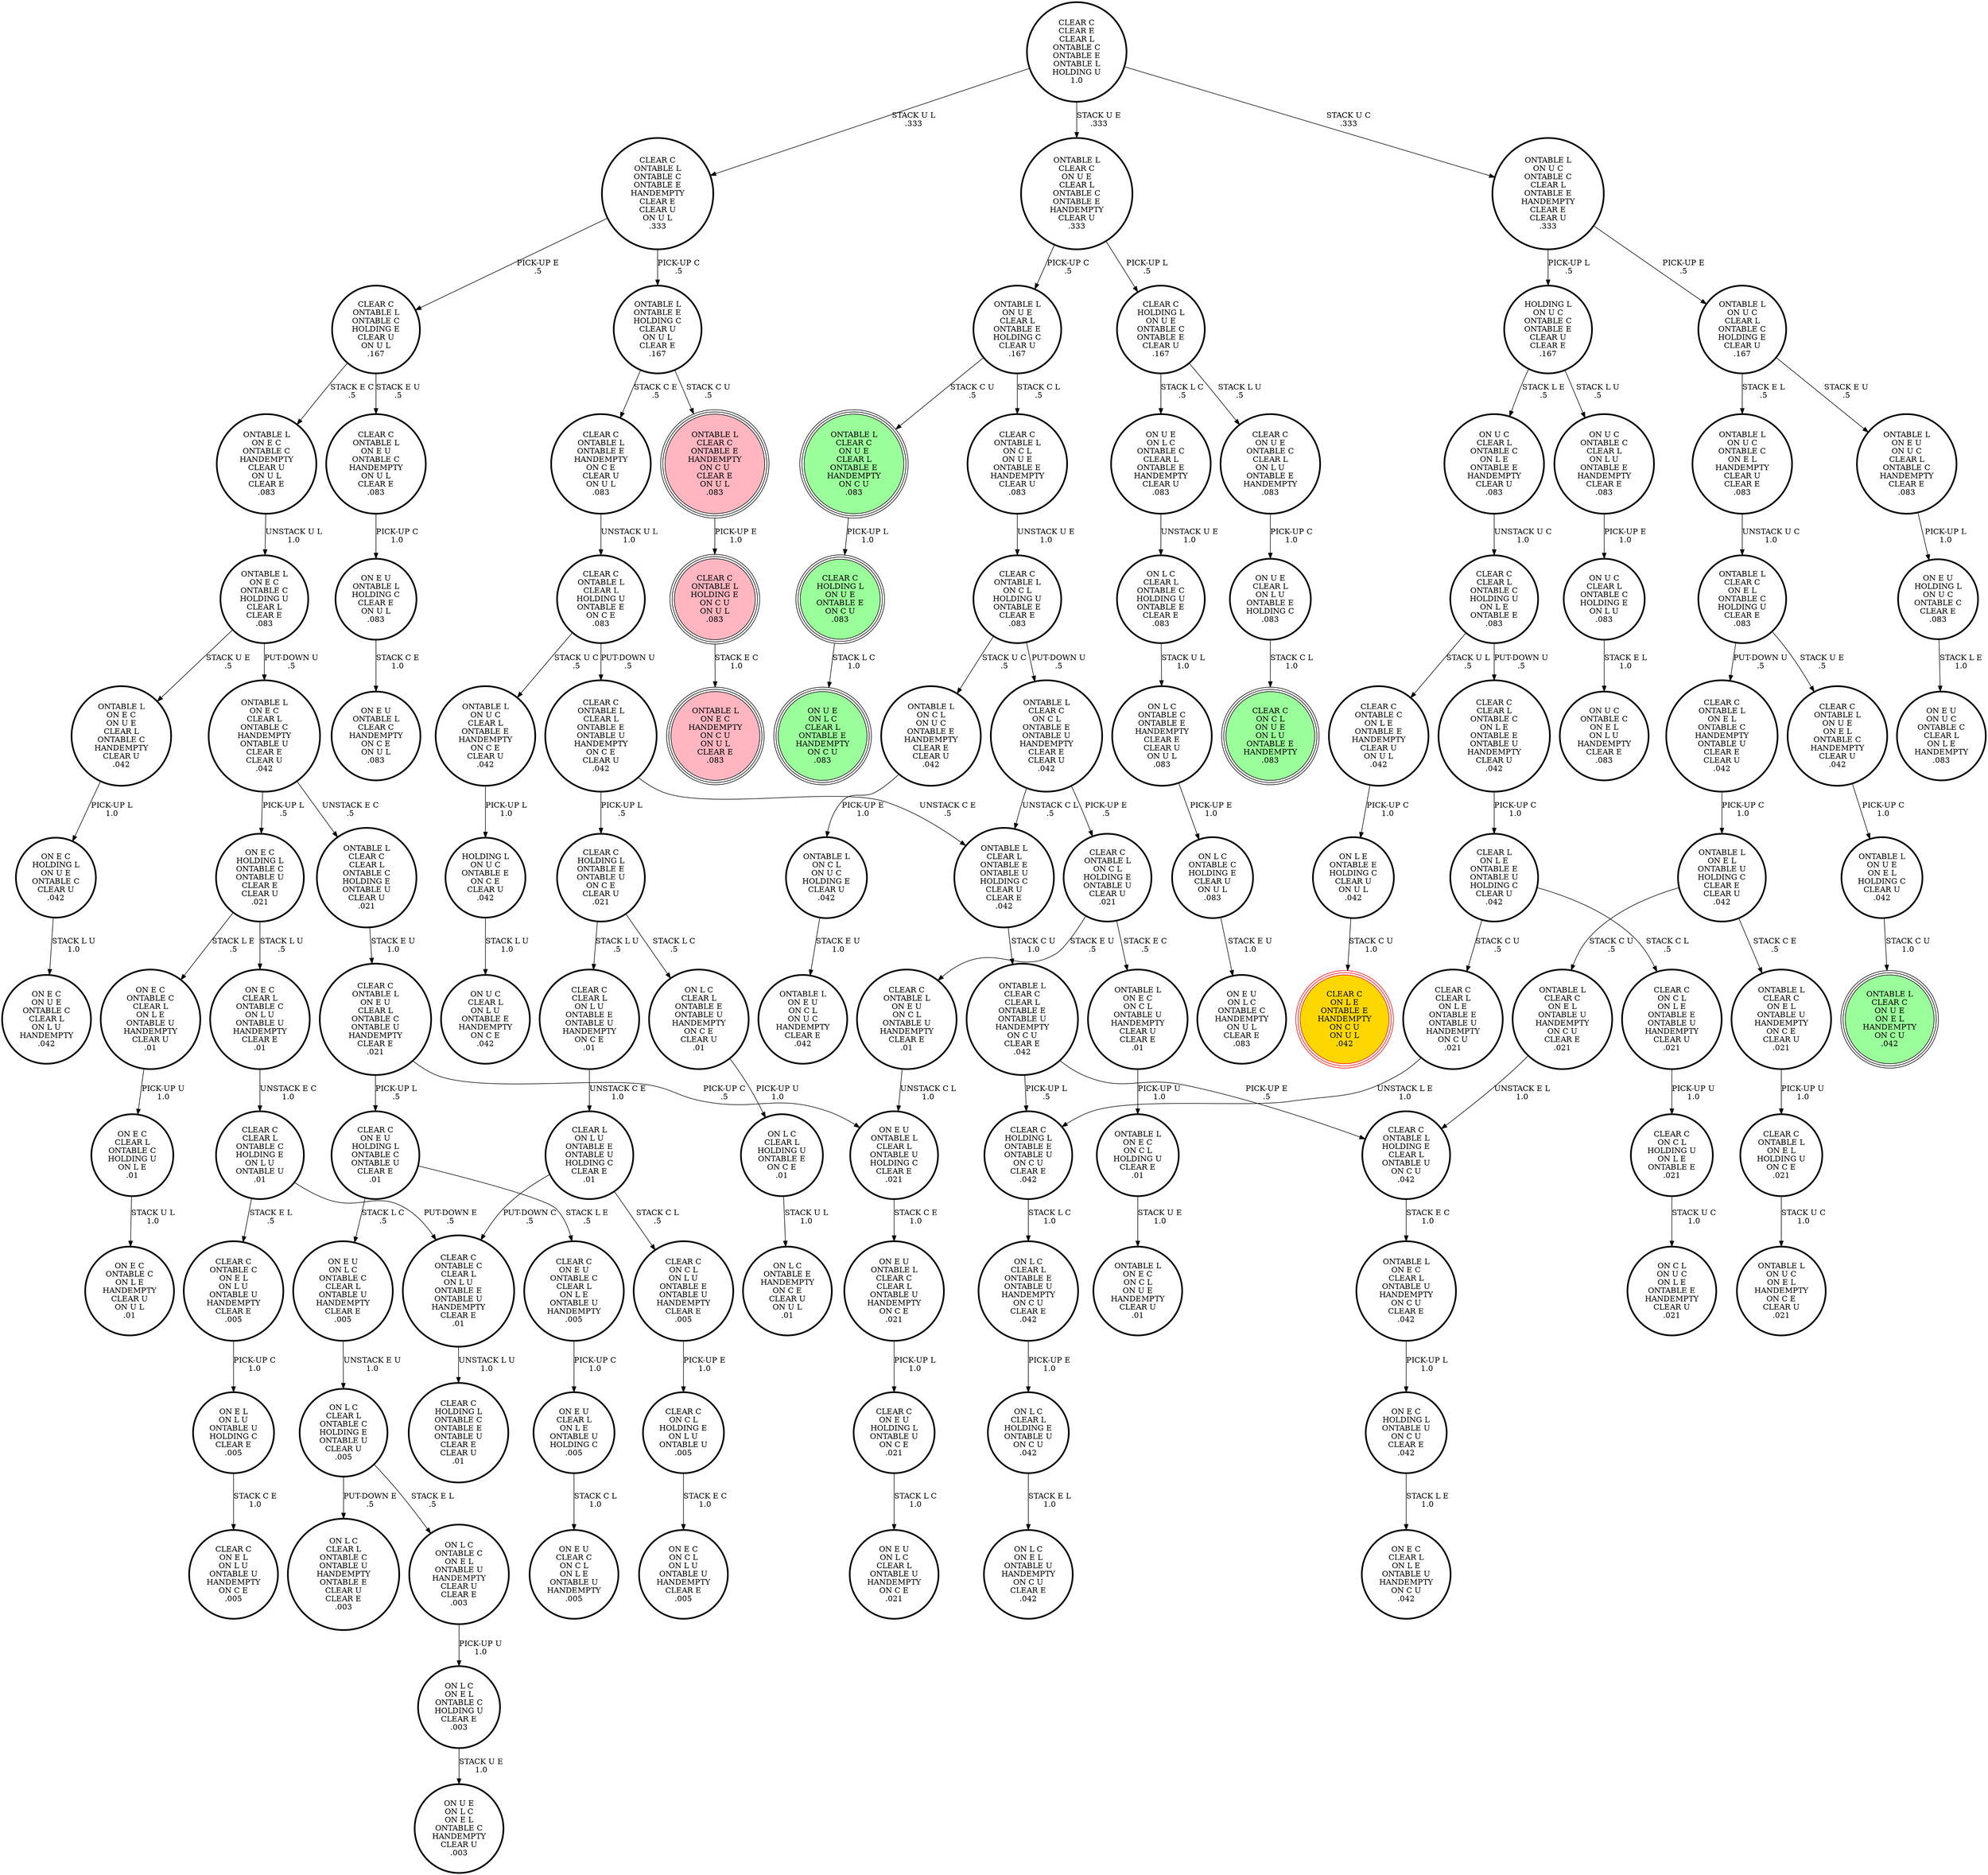 digraph {
"CLEAR C\nHOLDING L\nONTABLE E\nONTABLE U\nON C U\nCLEAR E\n.042\n" -> "ON L C\nCLEAR L\nONTABLE E\nONTABLE U\nHANDEMPTY\nON C U\nCLEAR E\n.042\n"[label="STACK L C\n1.0\n"];
"CLEAR C\nON E U\nHOLDING L\nONTABLE U\nON C E\n.021\n" -> "ON E U\nON L C\nCLEAR L\nONTABLE U\nHANDEMPTY\nON C E\n.021\n"[label="STACK L C\n1.0\n"];
"ONTABLE L\nON U C\nONTABLE C\nCLEAR L\nONTABLE E\nHANDEMPTY\nCLEAR E\nCLEAR U\n.333\n" -> "ONTABLE L\nON U C\nCLEAR L\nONTABLE C\nHOLDING E\nCLEAR U\n.167\n"[label="PICK-UP E\n.5\n"];
"ONTABLE L\nON U C\nONTABLE C\nCLEAR L\nONTABLE E\nHANDEMPTY\nCLEAR E\nCLEAR U\n.333\n" -> "HOLDING L\nON U C\nONTABLE C\nONTABLE E\nCLEAR U\nCLEAR E\n.167\n"[label="PICK-UP L\n.5\n"];
"ON U E\nCLEAR L\nON L U\nONTABLE E\nHOLDING C\n.083\n" -> "CLEAR C\nON C L\nON U E\nON L U\nONTABLE E\nHANDEMPTY\n.083\n"[label="STACK C L\n1.0\n"];
"CLEAR C\nONTABLE L\nONTABLE C\nONTABLE E\nHANDEMPTY\nCLEAR E\nCLEAR U\nON U L\n.333\n" -> "CLEAR C\nONTABLE L\nONTABLE C\nHOLDING E\nCLEAR U\nON U L\n.167\n"[label="PICK-UP E\n.5\n"];
"CLEAR C\nONTABLE L\nONTABLE C\nONTABLE E\nHANDEMPTY\nCLEAR E\nCLEAR U\nON U L\n.333\n" -> "ONTABLE L\nONTABLE E\nHOLDING C\nCLEAR U\nON U L\nCLEAR E\n.167\n"[label="PICK-UP C\n.5\n"];
"CLEAR C\nON C L\nHOLDING U\nON L E\nONTABLE E\n.021\n" -> "ON C L\nON U C\nON L E\nONTABLE E\nHANDEMPTY\nCLEAR U\n.021\n"[label="STACK U C\n1.0\n"];
"ONTABLE L\nON E C\nON U E\nCLEAR L\nONTABLE C\nHANDEMPTY\nCLEAR U\n.042\n" -> "ON E C\nHOLDING L\nON U E\nONTABLE C\nCLEAR U\n.042\n"[label="PICK-UP L\n1.0\n"];
"CLEAR C\nONTABLE L\nHOLDING E\nCLEAR L\nONTABLE U\nON C U\n.042\n" -> "ONTABLE L\nON E C\nCLEAR L\nONTABLE U\nHANDEMPTY\nON C U\nCLEAR E\n.042\n"[label="STACK E C\n1.0\n"];
"ONTABLE L\nON U E\nON E L\nHOLDING C\nCLEAR U\n.042\n" -> "ONTABLE L\nCLEAR C\nON U E\nON E L\nHANDEMPTY\nON C U\n.042\n"[label="STACK C U\n1.0\n"];
"ON L C\nONTABLE C\nONTABLE E\nHANDEMPTY\nCLEAR E\nCLEAR U\nON U L\n.083\n" -> "ON L C\nONTABLE C\nHOLDING E\nCLEAR U\nON U L\n.083\n"[label="PICK-UP E\n1.0\n"];
"CLEAR C\nONTABLE L\nON E L\nHOLDING U\nON C E\n.021\n" -> "ONTABLE L\nON U C\nON E L\nHANDEMPTY\nON C E\nCLEAR U\n.021\n"[label="STACK U C\n1.0\n"];
"ONTABLE L\nCLEAR C\nON E L\nONTABLE C\nHOLDING U\nCLEAR E\n.083\n" -> "CLEAR C\nONTABLE L\nON E L\nONTABLE C\nHANDEMPTY\nONTABLE U\nCLEAR E\nCLEAR U\n.042\n"[label="PUT-DOWN U\n.5\n"];
"ONTABLE L\nCLEAR C\nON E L\nONTABLE C\nHOLDING U\nCLEAR E\n.083\n" -> "CLEAR C\nONTABLE L\nON U E\nON E L\nONTABLE C\nHANDEMPTY\nCLEAR U\n.042\n"[label="STACK U E\n.5\n"];
"CLEAR C\nONTABLE C\nCLEAR L\nON L U\nONTABLE E\nONTABLE U\nHANDEMPTY\nCLEAR E\n.01\n" -> "CLEAR C\nHOLDING L\nONTABLE C\nONTABLE E\nONTABLE U\nCLEAR E\nCLEAR U\n.01\n"[label="UNSTACK L U\n1.0\n"];
"ON U C\nCLEAR L\nONTABLE C\nHOLDING E\nON L U\n.083\n" -> "ON U C\nONTABLE C\nON E L\nON L U\nHANDEMPTY\nCLEAR E\n.083\n"[label="STACK E L\n1.0\n"];
"ONTABLE L\nON E C\nONTABLE C\nHANDEMPTY\nCLEAR U\nON U L\nCLEAR E\n.083\n" -> "ONTABLE L\nON E C\nONTABLE C\nHOLDING U\nCLEAR L\nCLEAR E\n.083\n"[label="UNSTACK U L\n1.0\n"];
"ONTABLE L\nON E L\nONTABLE U\nHOLDING C\nCLEAR E\nCLEAR U\n.042\n" -> "ONTABLE L\nCLEAR C\nON E L\nONTABLE U\nHANDEMPTY\nON C E\nCLEAR U\n.021\n"[label="STACK C E\n.5\n"];
"ONTABLE L\nON E L\nONTABLE U\nHOLDING C\nCLEAR E\nCLEAR U\n.042\n" -> "ONTABLE L\nCLEAR C\nON E L\nONTABLE U\nHANDEMPTY\nON C U\nCLEAR E\n.021\n"[label="STACK C U\n.5\n"];
"ON E U\nCLEAR L\nON L E\nONTABLE U\nHOLDING C\n.005\n" -> "ON E U\nCLEAR C\nON C L\nON L E\nONTABLE U\nHANDEMPTY\n.005\n"[label="STACK C L\n1.0\n"];
"CLEAR C\nON C L\nHOLDING E\nON L U\nONTABLE U\n.005\n" -> "ON E C\nON C L\nON L U\nONTABLE U\nHANDEMPTY\nCLEAR E\n.005\n"[label="STACK E C\n1.0\n"];
"CLEAR C\nHOLDING L\nON U E\nONTABLE E\nON C U\n.083\n" -> "ON U E\nON L C\nCLEAR L\nONTABLE E\nHANDEMPTY\nON C U\n.083\n"[label="STACK L C\n1.0\n"];
"CLEAR C\nCLEAR L\nONTABLE C\nHOLDING E\nON L U\nONTABLE U\n.01\n" -> "CLEAR C\nONTABLE C\nCLEAR L\nON L U\nONTABLE E\nONTABLE U\nHANDEMPTY\nCLEAR E\n.01\n"[label="PUT-DOWN E\n.5\n"];
"CLEAR C\nCLEAR L\nONTABLE C\nHOLDING E\nON L U\nONTABLE U\n.01\n" -> "CLEAR C\nONTABLE C\nON E L\nON L U\nONTABLE U\nHANDEMPTY\nCLEAR E\n.005\n"[label="STACK E L\n.5\n"];
"CLEAR C\nON C L\nON L U\nONTABLE E\nONTABLE U\nHANDEMPTY\nCLEAR E\n.005\n" -> "CLEAR C\nON C L\nHOLDING E\nON L U\nONTABLE U\n.005\n"[label="PICK-UP E\n1.0\n"];
"CLEAR C\nONTABLE C\nON E L\nON L U\nONTABLE U\nHANDEMPTY\nCLEAR E\n.005\n" -> "ON E L\nON L U\nONTABLE U\nHOLDING C\nCLEAR E\n.005\n"[label="PICK-UP C\n1.0\n"];
"ON U E\nON L C\nONTABLE C\nCLEAR L\nONTABLE E\nHANDEMPTY\nCLEAR U\n.083\n" -> "ON L C\nCLEAR L\nONTABLE C\nHOLDING U\nONTABLE E\nCLEAR E\n.083\n"[label="UNSTACK U E\n1.0\n"];
"CLEAR C\nON U E\nONTABLE C\nCLEAR L\nON L U\nONTABLE E\nHANDEMPTY\n.083\n" -> "ON U E\nCLEAR L\nON L U\nONTABLE E\nHOLDING C\n.083\n"[label="PICK-UP C\n1.0\n"];
"ONTABLE L\nON E C\nCLEAR L\nONTABLE U\nHANDEMPTY\nON C U\nCLEAR E\n.042\n" -> "ON E C\nHOLDING L\nONTABLE U\nON C U\nCLEAR E\n.042\n"[label="PICK-UP L\n1.0\n"];
"ONTABLE L\nONTABLE E\nHOLDING C\nCLEAR U\nON U L\nCLEAR E\n.167\n" -> "ONTABLE L\nCLEAR C\nONTABLE E\nHANDEMPTY\nON C U\nCLEAR E\nON U L\n.083\n"[label="STACK C U\n.5\n"];
"ONTABLE L\nONTABLE E\nHOLDING C\nCLEAR U\nON U L\nCLEAR E\n.167\n" -> "CLEAR C\nONTABLE L\nONTABLE E\nHANDEMPTY\nON C E\nCLEAR U\nON U L\n.083\n"[label="STACK C E\n.5\n"];
"CLEAR C\nCLEAR L\nONTABLE C\nHOLDING U\nON L E\nONTABLE E\n.083\n" -> "CLEAR C\nONTABLE C\nON L E\nONTABLE E\nHANDEMPTY\nCLEAR U\nON U L\n.042\n"[label="STACK U L\n.5\n"];
"CLEAR C\nCLEAR L\nONTABLE C\nHOLDING U\nON L E\nONTABLE E\n.083\n" -> "CLEAR C\nCLEAR L\nONTABLE C\nON L E\nONTABLE E\nONTABLE U\nHANDEMPTY\nCLEAR U\n.042\n"[label="PUT-DOWN U\n.5\n"];
"CLEAR C\nONTABLE L\nON E U\nON C L\nONTABLE U\nHANDEMPTY\nCLEAR E\n.01\n" -> "ON E U\nONTABLE L\nCLEAR L\nONTABLE U\nHOLDING C\nCLEAR E\n.021\n"[label="UNSTACK C L\n1.0\n"];
"ON U C\nCLEAR L\nONTABLE C\nON L E\nONTABLE E\nHANDEMPTY\nCLEAR U\n.083\n" -> "CLEAR C\nCLEAR L\nONTABLE C\nHOLDING U\nON L E\nONTABLE E\n.083\n"[label="UNSTACK U C\n1.0\n"];
"CLEAR C\nCLEAR L\nON L U\nONTABLE E\nONTABLE U\nHANDEMPTY\nON C E\n.01\n" -> "CLEAR L\nON L U\nONTABLE E\nONTABLE U\nHOLDING C\nCLEAR E\n.01\n"[label="UNSTACK C E\n1.0\n"];
"CLEAR C\nONTABLE L\nHOLDING E\nON C U\nON U L\n.083\n" -> "ONTABLE L\nON E C\nHANDEMPTY\nON C U\nON U L\nCLEAR E\n.083\n"[label="STACK E C\n1.0\n"];
"ON E C\nHOLDING L\nONTABLE C\nONTABLE U\nCLEAR E\nCLEAR U\n.021\n" -> "ON E C\nONTABLE C\nCLEAR L\nON L E\nONTABLE U\nHANDEMPTY\nCLEAR U\n.01\n"[label="STACK L E\n.5\n"];
"ON E C\nHOLDING L\nONTABLE C\nONTABLE U\nCLEAR E\nCLEAR U\n.021\n" -> "ON E C\nCLEAR L\nONTABLE C\nON L U\nONTABLE U\nHANDEMPTY\nCLEAR E\n.01\n"[label="STACK L U\n.5\n"];
"CLEAR C\nHOLDING L\nONTABLE E\nONTABLE U\nON C E\nCLEAR U\n.021\n" -> "CLEAR C\nCLEAR L\nON L U\nONTABLE E\nONTABLE U\nHANDEMPTY\nON C E\n.01\n"[label="STACK L U\n.5\n"];
"CLEAR C\nHOLDING L\nONTABLE E\nONTABLE U\nON C E\nCLEAR U\n.021\n" -> "ON L C\nCLEAR L\nONTABLE E\nONTABLE U\nHANDEMPTY\nON C E\nCLEAR U\n.01\n"[label="STACK L C\n.5\n"];
"CLEAR C\nONTABLE L\nON C L\nHOLDING E\nONTABLE U\nCLEAR U\n.021\n" -> "CLEAR C\nONTABLE L\nON E U\nON C L\nONTABLE U\nHANDEMPTY\nCLEAR E\n.01\n"[label="STACK E U\n.5\n"];
"CLEAR C\nONTABLE L\nON C L\nHOLDING E\nONTABLE U\nCLEAR U\n.021\n" -> "ONTABLE L\nON E C\nON C L\nONTABLE U\nHANDEMPTY\nCLEAR U\nCLEAR E\n.01\n"[label="STACK E C\n.5\n"];
"CLEAR C\nONTABLE L\nONTABLE C\nHOLDING E\nCLEAR U\nON U L\n.167\n" -> "CLEAR C\nONTABLE L\nON E U\nONTABLE C\nHANDEMPTY\nON U L\nCLEAR E\n.083\n"[label="STACK E U\n.5\n"];
"CLEAR C\nONTABLE L\nONTABLE C\nHOLDING E\nCLEAR U\nON U L\n.167\n" -> "ONTABLE L\nON E C\nONTABLE C\nHANDEMPTY\nCLEAR U\nON U L\nCLEAR E\n.083\n"[label="STACK E C\n.5\n"];
"CLEAR C\nON C L\nON L E\nONTABLE E\nONTABLE U\nHANDEMPTY\nCLEAR U\n.021\n" -> "CLEAR C\nON C L\nHOLDING U\nON L E\nONTABLE E\n.021\n"[label="PICK-UP U\n1.0\n"];
"ONTABLE L\nCLEAR C\nON U E\nCLEAR L\nONTABLE E\nHANDEMPTY\nON C U\n.083\n" -> "CLEAR C\nHOLDING L\nON U E\nONTABLE E\nON C U\n.083\n"[label="PICK-UP L\n1.0\n"];
"CLEAR C\nHOLDING L\nON U E\nONTABLE C\nONTABLE E\nCLEAR U\n.167\n" -> "ON U E\nON L C\nONTABLE C\nCLEAR L\nONTABLE E\nHANDEMPTY\nCLEAR U\n.083\n"[label="STACK L C\n.5\n"];
"CLEAR C\nHOLDING L\nON U E\nONTABLE C\nONTABLE E\nCLEAR U\n.167\n" -> "CLEAR C\nON U E\nONTABLE C\nCLEAR L\nON L U\nONTABLE E\nHANDEMPTY\n.083\n"[label="STACK L U\n.5\n"];
"CLEAR C\nONTABLE L\nON E L\nONTABLE C\nHANDEMPTY\nONTABLE U\nCLEAR E\nCLEAR U\n.042\n" -> "ONTABLE L\nON E L\nONTABLE U\nHOLDING C\nCLEAR E\nCLEAR U\n.042\n"[label="PICK-UP C\n1.0\n"];
"ONTABLE L\nCLEAR L\nONTABLE E\nONTABLE U\nHOLDING C\nCLEAR U\nCLEAR E\n.042\n" -> "ONTABLE L\nCLEAR C\nCLEAR L\nONTABLE E\nONTABLE U\nHANDEMPTY\nON C U\nCLEAR E\n.042\n"[label="STACK C U\n1.0\n"];
"ON L C\nONTABLE C\nHOLDING E\nCLEAR U\nON U L\n.083\n" -> "ON E U\nON L C\nONTABLE C\nHANDEMPTY\nON U L\nCLEAR E\n.083\n"[label="STACK E U\n1.0\n"];
"CLEAR C\nONTABLE L\nON U E\nON E L\nONTABLE C\nHANDEMPTY\nCLEAR U\n.042\n" -> "ONTABLE L\nON U E\nON E L\nHOLDING C\nCLEAR U\n.042\n"[label="PICK-UP C\n1.0\n"];
"ON E C\nONTABLE C\nCLEAR L\nON L E\nONTABLE U\nHANDEMPTY\nCLEAR U\n.01\n" -> "ON E C\nCLEAR L\nONTABLE C\nHOLDING U\nON L E\n.01\n"[label="PICK-UP U\n1.0\n"];
"ON L C\nONTABLE C\nON E L\nONTABLE U\nHANDEMPTY\nCLEAR U\nCLEAR E\n.003\n" -> "ON L C\nON E L\nONTABLE C\nHOLDING U\nCLEAR E\n.003\n"[label="PICK-UP U\n1.0\n"];
"CLEAR C\nONTABLE L\nONTABLE E\nHANDEMPTY\nON C E\nCLEAR U\nON U L\n.083\n" -> "CLEAR C\nONTABLE L\nCLEAR L\nHOLDING U\nONTABLE E\nON C E\n.083\n"[label="UNSTACK U L\n1.0\n"];
"ONTABLE L\nON C L\nON U C\nHOLDING E\nCLEAR U\n.042\n" -> "ONTABLE L\nON E U\nON C L\nON U C\nHANDEMPTY\nCLEAR E\n.042\n"[label="STACK E U\n1.0\n"];
"CLEAR C\nONTABLE L\nCLEAR L\nHOLDING U\nONTABLE E\nON C E\n.083\n" -> "ONTABLE L\nON U C\nCLEAR L\nONTABLE E\nHANDEMPTY\nON C E\nCLEAR U\n.042\n"[label="STACK U C\n.5\n"];
"CLEAR C\nONTABLE L\nCLEAR L\nHOLDING U\nONTABLE E\nON C E\n.083\n" -> "CLEAR C\nONTABLE L\nCLEAR L\nONTABLE E\nONTABLE U\nHANDEMPTY\nON C E\nCLEAR U\n.042\n"[label="PUT-DOWN U\n.5\n"];
"ON L C\nCLEAR L\nONTABLE C\nHOLDING U\nONTABLE E\nCLEAR E\n.083\n" -> "ON L C\nONTABLE C\nONTABLE E\nHANDEMPTY\nCLEAR E\nCLEAR U\nON U L\n.083\n"[label="STACK U L\n1.0\n"];
"CLEAR C\nONTABLE L\nON C L\nHOLDING U\nONTABLE E\nCLEAR E\n.083\n" -> "ONTABLE L\nCLEAR C\nON C L\nONTABLE E\nONTABLE U\nHANDEMPTY\nCLEAR E\nCLEAR U\n.042\n"[label="PUT-DOWN U\n.5\n"];
"CLEAR C\nONTABLE L\nON C L\nHOLDING U\nONTABLE E\nCLEAR E\n.083\n" -> "ONTABLE L\nON C L\nON U C\nONTABLE E\nHANDEMPTY\nCLEAR E\nCLEAR U\n.042\n"[label="STACK U C\n.5\n"];
"ON L C\nCLEAR L\nONTABLE C\nHOLDING E\nONTABLE U\nCLEAR U\n.005\n" -> "ON L C\nONTABLE C\nON E L\nONTABLE U\nHANDEMPTY\nCLEAR U\nCLEAR E\n.003\n"[label="STACK E L\n.5\n"];
"ON L C\nCLEAR L\nONTABLE C\nHOLDING E\nONTABLE U\nCLEAR U\n.005\n" -> "ON L C\nCLEAR L\nONTABLE C\nONTABLE U\nHANDEMPTY\nONTABLE E\nCLEAR U\nCLEAR E\n.003\n"[label="PUT-DOWN E\n.5\n"];
"HOLDING L\nON U C\nONTABLE C\nONTABLE E\nCLEAR U\nCLEAR E\n.167\n" -> "ON U C\nONTABLE C\nCLEAR L\nON L U\nONTABLE E\nHANDEMPTY\nCLEAR E\n.083\n"[label="STACK L U\n.5\n"];
"HOLDING L\nON U C\nONTABLE C\nONTABLE E\nCLEAR U\nCLEAR E\n.167\n" -> "ON U C\nCLEAR L\nONTABLE C\nON L E\nONTABLE E\nHANDEMPTY\nCLEAR U\n.083\n"[label="STACK L E\n.5\n"];
"ON L E\nONTABLE E\nHOLDING C\nCLEAR U\nON U L\n.042\n" -> "CLEAR C\nON L E\nONTABLE E\nHANDEMPTY\nON C U\nON U L\n.042\n"[label="STACK C U\n1.0\n"];
"ON E U\nON L C\nONTABLE C\nCLEAR L\nONTABLE U\nHANDEMPTY\nCLEAR E\n.005\n" -> "ON L C\nCLEAR L\nONTABLE C\nHOLDING E\nONTABLE U\nCLEAR U\n.005\n"[label="UNSTACK E U\n1.0\n"];
"ON E C\nHOLDING L\nONTABLE U\nON C U\nCLEAR E\n.042\n" -> "ON E C\nCLEAR L\nON L E\nONTABLE U\nHANDEMPTY\nON C U\n.042\n"[label="STACK L E\n1.0\n"];
"ONTABLE L\nON U C\nONTABLE C\nON E L\nHANDEMPTY\nCLEAR U\nCLEAR E\n.083\n" -> "ONTABLE L\nCLEAR C\nON E L\nONTABLE C\nHOLDING U\nCLEAR E\n.083\n"[label="UNSTACK U C\n1.0\n"];
"ON E L\nON L U\nONTABLE U\nHOLDING C\nCLEAR E\n.005\n" -> "CLEAR C\nON E L\nON L U\nONTABLE U\nHANDEMPTY\nON C E\n.005\n"[label="STACK C E\n1.0\n"];
"ON E U\nHOLDING L\nON U C\nONTABLE C\nCLEAR E\n.083\n" -> "ON E U\nON U C\nONTABLE C\nCLEAR L\nON L E\nHANDEMPTY\n.083\n"[label="STACK L E\n1.0\n"];
"ONTABLE L\nON U E\nCLEAR L\nONTABLE E\nHOLDING C\nCLEAR U\n.167\n" -> "CLEAR C\nONTABLE L\nON C L\nON U E\nONTABLE E\nHANDEMPTY\nCLEAR U\n.083\n"[label="STACK C L\n.5\n"];
"ONTABLE L\nON U E\nCLEAR L\nONTABLE E\nHOLDING C\nCLEAR U\n.167\n" -> "ONTABLE L\nCLEAR C\nON U E\nCLEAR L\nONTABLE E\nHANDEMPTY\nON C U\n.083\n"[label="STACK C U\n.5\n"];
"ON E C\nCLEAR L\nONTABLE C\nHOLDING U\nON L E\n.01\n" -> "ON E C\nONTABLE C\nON L E\nHANDEMPTY\nCLEAR U\nON U L\n.01\n"[label="STACK U L\n1.0\n"];
"CLEAR C\nONTABLE C\nON L E\nONTABLE E\nHANDEMPTY\nCLEAR U\nON U L\n.042\n" -> "ON L E\nONTABLE E\nHOLDING C\nCLEAR U\nON U L\n.042\n"[label="PICK-UP C\n1.0\n"];
"ONTABLE L\nON E U\nON U C\nCLEAR L\nONTABLE C\nHANDEMPTY\nCLEAR E\n.083\n" -> "ON E U\nHOLDING L\nON U C\nONTABLE C\nCLEAR E\n.083\n"[label="PICK-UP L\n1.0\n"];
"CLEAR L\nON L E\nONTABLE E\nONTABLE U\nHOLDING C\nCLEAR U\n.042\n" -> "CLEAR C\nCLEAR L\nON L E\nONTABLE E\nONTABLE U\nHANDEMPTY\nON C U\n.021\n"[label="STACK C U\n.5\n"];
"CLEAR L\nON L E\nONTABLE E\nONTABLE U\nHOLDING C\nCLEAR U\n.042\n" -> "CLEAR C\nON C L\nON L E\nONTABLE E\nONTABLE U\nHANDEMPTY\nCLEAR U\n.021\n"[label="STACK C L\n.5\n"];
"ONTABLE L\nCLEAR C\nONTABLE E\nHANDEMPTY\nON C U\nCLEAR E\nON U L\n.083\n" -> "CLEAR C\nONTABLE L\nHOLDING E\nON C U\nON U L\n.083\n"[label="PICK-UP E\n1.0\n"];
"CLEAR C\nCLEAR L\nONTABLE C\nON L E\nONTABLE E\nONTABLE U\nHANDEMPTY\nCLEAR U\n.042\n" -> "CLEAR L\nON L E\nONTABLE E\nONTABLE U\nHOLDING C\nCLEAR U\n.042\n"[label="PICK-UP C\n1.0\n"];
"ONTABLE L\nCLEAR C\nCLEAR L\nONTABLE E\nONTABLE U\nHANDEMPTY\nON C U\nCLEAR E\n.042\n" -> "CLEAR C\nHOLDING L\nONTABLE E\nONTABLE U\nON C U\nCLEAR E\n.042\n"[label="PICK-UP L\n.5\n"];
"ONTABLE L\nCLEAR C\nCLEAR L\nONTABLE E\nONTABLE U\nHANDEMPTY\nON C U\nCLEAR E\n.042\n" -> "CLEAR C\nONTABLE L\nHOLDING E\nCLEAR L\nONTABLE U\nON C U\n.042\n"[label="PICK-UP E\n.5\n"];
"ON E U\nONTABLE L\nCLEAR C\nCLEAR L\nONTABLE U\nHANDEMPTY\nON C E\n.021\n" -> "CLEAR C\nON E U\nHOLDING L\nONTABLE U\nON C E\n.021\n"[label="PICK-UP L\n1.0\n"];
"CLEAR L\nON L U\nONTABLE E\nONTABLE U\nHOLDING C\nCLEAR E\n.01\n" -> "CLEAR C\nON C L\nON L U\nONTABLE E\nONTABLE U\nHANDEMPTY\nCLEAR E\n.005\n"[label="STACK C L\n.5\n"];
"CLEAR L\nON L U\nONTABLE E\nONTABLE U\nHOLDING C\nCLEAR E\n.01\n" -> "CLEAR C\nONTABLE C\nCLEAR L\nON L U\nONTABLE E\nONTABLE U\nHANDEMPTY\nCLEAR E\n.01\n"[label="PUT-DOWN C\n.5\n"];
"ONTABLE L\nON E C\nONTABLE C\nHOLDING U\nCLEAR L\nCLEAR E\n.083\n" -> "ONTABLE L\nON E C\nCLEAR L\nONTABLE C\nHANDEMPTY\nONTABLE U\nCLEAR E\nCLEAR U\n.042\n"[label="PUT-DOWN U\n.5\n"];
"ONTABLE L\nON E C\nONTABLE C\nHOLDING U\nCLEAR L\nCLEAR E\n.083\n" -> "ONTABLE L\nON E C\nON U E\nCLEAR L\nONTABLE C\nHANDEMPTY\nCLEAR U\n.042\n"[label="STACK U E\n.5\n"];
"ON E U\nONTABLE L\nHOLDING C\nCLEAR E\nON U L\n.083\n" -> "ON E U\nONTABLE L\nCLEAR C\nHANDEMPTY\nON C E\nON U L\n.083\n"[label="STACK C E\n1.0\n"];
"ONTABLE L\nON C L\nON U C\nONTABLE E\nHANDEMPTY\nCLEAR E\nCLEAR U\n.042\n" -> "ONTABLE L\nON C L\nON U C\nHOLDING E\nCLEAR U\n.042\n"[label="PICK-UP E\n1.0\n"];
"ON L C\nON E L\nONTABLE C\nHOLDING U\nCLEAR E\n.003\n" -> "ON U E\nON L C\nON E L\nONTABLE C\nHANDEMPTY\nCLEAR U\n.003\n"[label="STACK U E\n1.0\n"];
"CLEAR C\nONTABLE L\nON E U\nONTABLE C\nHANDEMPTY\nON U L\nCLEAR E\n.083\n" -> "ON E U\nONTABLE L\nHOLDING C\nCLEAR E\nON U L\n.083\n"[label="PICK-UP C\n1.0\n"];
"ONTABLE L\nCLEAR C\nON C L\nONTABLE E\nONTABLE U\nHANDEMPTY\nCLEAR E\nCLEAR U\n.042\n" -> "ONTABLE L\nCLEAR L\nONTABLE E\nONTABLE U\nHOLDING C\nCLEAR U\nCLEAR E\n.042\n"[label="UNSTACK C L\n.5\n"];
"ONTABLE L\nCLEAR C\nON C L\nONTABLE E\nONTABLE U\nHANDEMPTY\nCLEAR E\nCLEAR U\n.042\n" -> "CLEAR C\nONTABLE L\nON C L\nHOLDING E\nONTABLE U\nCLEAR U\n.021\n"[label="PICK-UP E\n.5\n"];
"ONTABLE L\nON E C\nON C L\nONTABLE U\nHANDEMPTY\nCLEAR U\nCLEAR E\n.01\n" -> "ONTABLE L\nON E C\nON C L\nHOLDING U\nCLEAR E\n.01\n"[label="PICK-UP U\n1.0\n"];
"CLEAR C\nCLEAR E\nCLEAR L\nONTABLE C\nONTABLE E\nONTABLE L\nHOLDING U\n1.0\n" -> "ONTABLE L\nCLEAR C\nON U E\nCLEAR L\nONTABLE C\nONTABLE E\nHANDEMPTY\nCLEAR U\n.333\n"[label="STACK U E\n.333\n"];
"CLEAR C\nCLEAR E\nCLEAR L\nONTABLE C\nONTABLE E\nONTABLE L\nHOLDING U\n1.0\n" -> "ONTABLE L\nON U C\nONTABLE C\nCLEAR L\nONTABLE E\nHANDEMPTY\nCLEAR E\nCLEAR U\n.333\n"[label="STACK U C\n.333\n"];
"CLEAR C\nCLEAR E\nCLEAR L\nONTABLE C\nONTABLE E\nONTABLE L\nHOLDING U\n1.0\n" -> "CLEAR C\nONTABLE L\nONTABLE C\nONTABLE E\nHANDEMPTY\nCLEAR E\nCLEAR U\nON U L\n.333\n"[label="STACK U L\n.333\n"];
"ON U C\nONTABLE C\nCLEAR L\nON L U\nONTABLE E\nHANDEMPTY\nCLEAR E\n.083\n" -> "ON U C\nCLEAR L\nONTABLE C\nHOLDING E\nON L U\n.083\n"[label="PICK-UP E\n1.0\n"];
"ON L C\nCLEAR L\nONTABLE E\nONTABLE U\nHANDEMPTY\nON C U\nCLEAR E\n.042\n" -> "ON L C\nCLEAR L\nHOLDING E\nONTABLE U\nON C U\n.042\n"[label="PICK-UP E\n1.0\n"];
"ONTABLE L\nON E C\nCLEAR L\nONTABLE C\nHANDEMPTY\nONTABLE U\nCLEAR E\nCLEAR U\n.042\n" -> "ON E C\nHOLDING L\nONTABLE C\nONTABLE U\nCLEAR E\nCLEAR U\n.021\n"[label="PICK-UP L\n.5\n"];
"ONTABLE L\nON E C\nCLEAR L\nONTABLE C\nHANDEMPTY\nONTABLE U\nCLEAR E\nCLEAR U\n.042\n" -> "ONTABLE L\nCLEAR C\nCLEAR L\nONTABLE C\nHOLDING E\nONTABLE U\nCLEAR U\n.021\n"[label="UNSTACK E C\n.5\n"];
"ONTABLE L\nCLEAR C\nON E L\nONTABLE U\nHANDEMPTY\nON C E\nCLEAR U\n.021\n" -> "CLEAR C\nONTABLE L\nON E L\nHOLDING U\nON C E\n.021\n"[label="PICK-UP U\n1.0\n"];
"CLEAR C\nON E U\nHOLDING L\nONTABLE C\nONTABLE U\nCLEAR E\n.01\n" -> "ON E U\nON L C\nONTABLE C\nCLEAR L\nONTABLE U\nHANDEMPTY\nCLEAR E\n.005\n"[label="STACK L C\n.5\n"];
"CLEAR C\nON E U\nHOLDING L\nONTABLE C\nONTABLE U\nCLEAR E\n.01\n" -> "CLEAR C\nON E U\nONTABLE C\nCLEAR L\nON L E\nONTABLE U\nHANDEMPTY\n.005\n"[label="STACK L E\n.5\n"];
"ON E U\nONTABLE L\nCLEAR L\nONTABLE U\nHOLDING C\nCLEAR E\n.021\n" -> "ON E U\nONTABLE L\nCLEAR C\nCLEAR L\nONTABLE U\nHANDEMPTY\nON C E\n.021\n"[label="STACK C E\n1.0\n"];
"ONTABLE L\nON U C\nCLEAR L\nONTABLE E\nHANDEMPTY\nON C E\nCLEAR U\n.042\n" -> "HOLDING L\nON U C\nONTABLE E\nON C E\nCLEAR U\n.042\n"[label="PICK-UP L\n1.0\n"];
"ONTABLE L\nCLEAR C\nON U E\nCLEAR L\nONTABLE C\nONTABLE E\nHANDEMPTY\nCLEAR U\n.333\n" -> "ONTABLE L\nON U E\nCLEAR L\nONTABLE E\nHOLDING C\nCLEAR U\n.167\n"[label="PICK-UP C\n.5\n"];
"ONTABLE L\nCLEAR C\nON U E\nCLEAR L\nONTABLE C\nONTABLE E\nHANDEMPTY\nCLEAR U\n.333\n" -> "CLEAR C\nHOLDING L\nON U E\nONTABLE C\nONTABLE E\nCLEAR U\n.167\n"[label="PICK-UP L\n.5\n"];
"ON E C\nCLEAR L\nONTABLE C\nON L U\nONTABLE U\nHANDEMPTY\nCLEAR E\n.01\n" -> "CLEAR C\nCLEAR L\nONTABLE C\nHOLDING E\nON L U\nONTABLE U\n.01\n"[label="UNSTACK E C\n1.0\n"];
"ONTABLE L\nON E C\nON C L\nHOLDING U\nCLEAR E\n.01\n" -> "ONTABLE L\nON E C\nON C L\nON U E\nHANDEMPTY\nCLEAR U\n.01\n"[label="STACK U E\n1.0\n"];
"CLEAR C\nCLEAR L\nON L E\nONTABLE E\nONTABLE U\nHANDEMPTY\nON C U\n.021\n" -> "CLEAR C\nHOLDING L\nONTABLE E\nONTABLE U\nON C U\nCLEAR E\n.042\n"[label="UNSTACK L E\n1.0\n"];
"CLEAR C\nONTABLE L\nCLEAR L\nONTABLE E\nONTABLE U\nHANDEMPTY\nON C E\nCLEAR U\n.042\n" -> "ONTABLE L\nCLEAR L\nONTABLE E\nONTABLE U\nHOLDING C\nCLEAR U\nCLEAR E\n.042\n"[label="UNSTACK C E\n.5\n"];
"CLEAR C\nONTABLE L\nCLEAR L\nONTABLE E\nONTABLE U\nHANDEMPTY\nON C E\nCLEAR U\n.042\n" -> "CLEAR C\nHOLDING L\nONTABLE E\nONTABLE U\nON C E\nCLEAR U\n.021\n"[label="PICK-UP L\n.5\n"];
"CLEAR C\nONTABLE L\nON E U\nCLEAR L\nONTABLE C\nONTABLE U\nHANDEMPTY\nCLEAR E\n.021\n" -> "ON E U\nONTABLE L\nCLEAR L\nONTABLE U\nHOLDING C\nCLEAR E\n.021\n"[label="PICK-UP C\n.5\n"];
"CLEAR C\nONTABLE L\nON E U\nCLEAR L\nONTABLE C\nONTABLE U\nHANDEMPTY\nCLEAR E\n.021\n" -> "CLEAR C\nON E U\nHOLDING L\nONTABLE C\nONTABLE U\nCLEAR E\n.01\n"[label="PICK-UP L\n.5\n"];
"ONTABLE L\nON U C\nCLEAR L\nONTABLE C\nHOLDING E\nCLEAR U\n.167\n" -> "ONTABLE L\nON E U\nON U C\nCLEAR L\nONTABLE C\nHANDEMPTY\nCLEAR E\n.083\n"[label="STACK E U\n.5\n"];
"ONTABLE L\nON U C\nCLEAR L\nONTABLE C\nHOLDING E\nCLEAR U\n.167\n" -> "ONTABLE L\nON U C\nONTABLE C\nON E L\nHANDEMPTY\nCLEAR U\nCLEAR E\n.083\n"[label="STACK E L\n.5\n"];
"ON L C\nCLEAR L\nHOLDING E\nONTABLE U\nON C U\n.042\n" -> "ON L C\nON E L\nONTABLE U\nHANDEMPTY\nON C U\nCLEAR E\n.042\n"[label="STACK E L\n1.0\n"];
"CLEAR C\nON E U\nONTABLE C\nCLEAR L\nON L E\nONTABLE U\nHANDEMPTY\n.005\n" -> "ON E U\nCLEAR L\nON L E\nONTABLE U\nHOLDING C\n.005\n"[label="PICK-UP C\n1.0\n"];
"CLEAR C\nONTABLE L\nON C L\nON U E\nONTABLE E\nHANDEMPTY\nCLEAR U\n.083\n" -> "CLEAR C\nONTABLE L\nON C L\nHOLDING U\nONTABLE E\nCLEAR E\n.083\n"[label="UNSTACK U E\n1.0\n"];
"ONTABLE L\nCLEAR C\nCLEAR L\nONTABLE C\nHOLDING E\nONTABLE U\nCLEAR U\n.021\n" -> "CLEAR C\nONTABLE L\nON E U\nCLEAR L\nONTABLE C\nONTABLE U\nHANDEMPTY\nCLEAR E\n.021\n"[label="STACK E U\n1.0\n"];
"ON L C\nCLEAR L\nONTABLE E\nONTABLE U\nHANDEMPTY\nON C E\nCLEAR U\n.01\n" -> "ON L C\nCLEAR L\nHOLDING U\nONTABLE E\nON C E\n.01\n"[label="PICK-UP U\n1.0\n"];
"HOLDING L\nON U C\nONTABLE E\nON C E\nCLEAR U\n.042\n" -> "ON U C\nCLEAR L\nON L U\nONTABLE E\nHANDEMPTY\nON C E\n.042\n"[label="STACK L U\n1.0\n"];
"ONTABLE L\nCLEAR C\nON E L\nONTABLE U\nHANDEMPTY\nON C U\nCLEAR E\n.021\n" -> "CLEAR C\nONTABLE L\nHOLDING E\nCLEAR L\nONTABLE U\nON C U\n.042\n"[label="UNSTACK E L\n1.0\n"];
"ON L C\nCLEAR L\nHOLDING U\nONTABLE E\nON C E\n.01\n" -> "ON L C\nONTABLE E\nHANDEMPTY\nON C E\nCLEAR U\nON U L\n.01\n"[label="STACK U L\n1.0\n"];
"ON E C\nHOLDING L\nON U E\nONTABLE C\nCLEAR U\n.042\n" -> "ON E C\nON U E\nONTABLE C\nCLEAR L\nON L U\nHANDEMPTY\n.042\n"[label="STACK L U\n1.0\n"];
"ON E U\nON L C\nONTABLE C\nHANDEMPTY\nON U L\nCLEAR E\n.083\n" [shape=circle, penwidth=3];
"ON E U\nON L C\nCLEAR L\nONTABLE U\nHANDEMPTY\nON C E\n.021\n" [shape=circle, penwidth=3];
"ON U E\nON L C\nON E L\nONTABLE C\nHANDEMPTY\nCLEAR U\n.003\n" [shape=circle, penwidth=3];
"ON E U\nCLEAR C\nON C L\nON L E\nONTABLE U\nHANDEMPTY\n.005\n" [shape=circle, penwidth=3];
"ON U E\nON L C\nCLEAR L\nONTABLE E\nHANDEMPTY\nON C U\n.083\n" [shape=circle, style=filled, fillcolor=palegreen1, peripheries=3];
"ON C L\nON U C\nON L E\nONTABLE E\nHANDEMPTY\nCLEAR U\n.021\n" [shape=circle, penwidth=3];
"ONTABLE L\nCLEAR C\nON U E\nON E L\nHANDEMPTY\nON C U\n.042\n" [shape=circle, style=filled, fillcolor=palegreen1, peripheries=3];
"ON E U\nONTABLE L\nCLEAR C\nHANDEMPTY\nON C E\nON U L\n.083\n" [shape=circle, penwidth=3];
"CLEAR C\nHOLDING L\nONTABLE C\nONTABLE E\nONTABLE U\nCLEAR E\nCLEAR U\n.01\n" [shape=circle, penwidth=3];
"ON E C\nONTABLE C\nON L E\nHANDEMPTY\nCLEAR U\nON U L\n.01\n" [shape=circle, penwidth=3];
"ON L C\nONTABLE E\nHANDEMPTY\nON C E\nCLEAR U\nON U L\n.01\n" [shape=circle, penwidth=3];
"ONTABLE L\nON U C\nON E L\nHANDEMPTY\nON C E\nCLEAR U\n.021\n" [shape=circle, penwidth=3];
"ON U C\nCLEAR L\nON L U\nONTABLE E\nHANDEMPTY\nON C E\n.042\n" [shape=circle, penwidth=3];
"ON E U\nON U C\nONTABLE C\nCLEAR L\nON L E\nHANDEMPTY\n.083\n" [shape=circle, penwidth=3];
"ON E C\nON U E\nONTABLE C\nCLEAR L\nON L U\nHANDEMPTY\n.042\n" [shape=circle, penwidth=3];
"ON E C\nON C L\nON L U\nONTABLE U\nHANDEMPTY\nCLEAR E\n.005\n" [shape=circle, penwidth=3];
"ONTABLE L\nON E C\nHANDEMPTY\nON C U\nON U L\nCLEAR E\n.083\n" [shape=circle, style=filled, fillcolor=lightpink, peripheries=3];
"ON L C\nON E L\nONTABLE U\nHANDEMPTY\nON C U\nCLEAR E\n.042\n" [shape=circle, penwidth=3];
"CLEAR C\nON E L\nON L U\nONTABLE U\nHANDEMPTY\nON C E\n.005\n" [shape=circle, penwidth=3];
"ONTABLE L\nON E U\nON C L\nON U C\nHANDEMPTY\nCLEAR E\n.042\n" [shape=circle, penwidth=3];
"CLEAR C\nON C L\nON U E\nON L U\nONTABLE E\nHANDEMPTY\n.083\n" [shape=circle, style=filled, fillcolor=palegreen1, peripheries=3];
"ONTABLE L\nON E C\nON C L\nON U E\nHANDEMPTY\nCLEAR U\n.01\n" [shape=circle, penwidth=3];
"ON L C\nCLEAR L\nONTABLE C\nONTABLE U\nHANDEMPTY\nONTABLE E\nCLEAR U\nCLEAR E\n.003\n" [shape=circle, penwidth=3];
"ON E C\nCLEAR L\nON L E\nONTABLE U\nHANDEMPTY\nON C U\n.042\n" [shape=circle, penwidth=3];
"CLEAR C\nON L E\nONTABLE E\nHANDEMPTY\nON C U\nON U L\n.042\n" [shape=circle, style=filled color=red, fillcolor=gold, peripheries=3];
"ON U C\nONTABLE C\nON E L\nON L U\nHANDEMPTY\nCLEAR E\n.083\n" [shape=circle, penwidth=3];
"ON E U\nON L C\nONTABLE C\nHANDEMPTY\nON U L\nCLEAR E\n.083\n" [shape=circle, penwidth=3];
"CLEAR C\nONTABLE L\nONTABLE C\nONTABLE E\nHANDEMPTY\nCLEAR E\nCLEAR U\nON U L\n.333\n" [shape=circle, penwidth=3];
"ONTABLE L\nON U E\nON E L\nHOLDING C\nCLEAR U\n.042\n" [shape=circle, penwidth=3];
"CLEAR C\nCLEAR L\nONTABLE C\nHOLDING U\nON L E\nONTABLE E\n.083\n" [shape=circle, penwidth=3];
"ON E U\nCLEAR L\nON L E\nONTABLE U\nHOLDING C\n.005\n" [shape=circle, penwidth=3];
"ON E U\nON L C\nCLEAR L\nONTABLE U\nHANDEMPTY\nON C E\n.021\n" [shape=circle, penwidth=3];
"CLEAR C\nONTABLE L\nON C L\nON U E\nONTABLE E\nHANDEMPTY\nCLEAR U\n.083\n" [shape=circle, penwidth=3];
"ONTABLE L\nCLEAR C\nCLEAR L\nONTABLE C\nHOLDING E\nONTABLE U\nCLEAR U\n.021\n" [shape=circle, penwidth=3];
"ON E C\nCLEAR L\nONTABLE C\nHOLDING U\nON L E\n.01\n" [shape=circle, penwidth=3];
"ON U C\nCLEAR L\nONTABLE C\nHOLDING E\nON L U\n.083\n" [shape=circle, penwidth=3];
"ON E U\nHOLDING L\nON U C\nONTABLE C\nCLEAR E\n.083\n" [shape=circle, penwidth=3];
"CLEAR C\nON C L\nHOLDING U\nON L E\nONTABLE E\n.021\n" [shape=circle, penwidth=3];
"ON U E\nON L C\nON E L\nONTABLE C\nHANDEMPTY\nCLEAR U\n.003\n" [shape=circle, penwidth=3];
"ON E U\nCLEAR C\nON C L\nON L E\nONTABLE U\nHANDEMPTY\n.005\n" [shape=circle, penwidth=3];
"ON U C\nONTABLE C\nCLEAR L\nON L U\nONTABLE E\nHANDEMPTY\nCLEAR E\n.083\n" [shape=circle, penwidth=3];
"CLEAR C\nONTABLE L\nON C L\nHOLDING E\nONTABLE U\nCLEAR U\n.021\n" [shape=circle, penwidth=3];
"CLEAR C\nONTABLE C\nON E L\nON L U\nONTABLE U\nHANDEMPTY\nCLEAR E\n.005\n" [shape=circle, penwidth=3];
"ON L C\nON E L\nONTABLE C\nHOLDING U\nCLEAR E\n.003\n" [shape=circle, penwidth=3];
"ONTABLE L\nON U E\nCLEAR L\nONTABLE E\nHOLDING C\nCLEAR U\n.167\n" [shape=circle, penwidth=3];
"ON U E\nON L C\nCLEAR L\nONTABLE E\nHANDEMPTY\nON C U\n.083\n" [shape=circle, style=filled, fillcolor=palegreen1, peripheries=3];
"CLEAR C\nON C L\nON L E\nONTABLE E\nONTABLE U\nHANDEMPTY\nCLEAR U\n.021\n" [shape=circle, penwidth=3];
"ON C L\nON U C\nON L E\nONTABLE E\nHANDEMPTY\nCLEAR U\n.021\n" [shape=circle, penwidth=3];
"CLEAR L\nON L E\nONTABLE E\nONTABLE U\nHOLDING C\nCLEAR U\n.042\n" [shape=circle, penwidth=3];
"ONTABLE L\nON U C\nONTABLE C\nCLEAR L\nONTABLE E\nHANDEMPTY\nCLEAR E\nCLEAR U\n.333\n" [shape=circle, penwidth=3];
"ONTABLE L\nCLEAR C\nON E L\nONTABLE U\nHANDEMPTY\nON C U\nCLEAR E\n.021\n" [shape=circle, penwidth=3];
"ONTABLE L\nON E C\nONTABLE C\nHANDEMPTY\nCLEAR U\nON U L\nCLEAR E\n.083\n" [shape=circle, penwidth=3];
"ONTABLE L\nON E C\nON C L\nHOLDING U\nCLEAR E\n.01\n" [shape=circle, penwidth=3];
"CLEAR C\nONTABLE L\nON U E\nON E L\nONTABLE C\nHANDEMPTY\nCLEAR U\n.042\n" [shape=circle, penwidth=3];
"ONTABLE L\nCLEAR C\nON U E\nON E L\nHANDEMPTY\nON C U\n.042\n" [shape=circle, style=filled, fillcolor=palegreen1, peripheries=3];
"ON E U\nONTABLE L\nCLEAR C\nHANDEMPTY\nON C E\nON U L\n.083\n" [shape=circle, penwidth=3];
"ONTABLE L\nON E C\nCLEAR L\nONTABLE U\nHANDEMPTY\nON C U\nCLEAR E\n.042\n" [shape=circle, penwidth=3];
"CLEAR C\nHOLDING L\nONTABLE C\nONTABLE E\nONTABLE U\nCLEAR E\nCLEAR U\n.01\n" [shape=circle, penwidth=3];
"ONTABLE L\nON E L\nONTABLE U\nHOLDING C\nCLEAR E\nCLEAR U\n.042\n" [shape=circle, penwidth=3];
"ON L E\nONTABLE E\nHOLDING C\nCLEAR U\nON U L\n.042\n" [shape=circle, penwidth=3];
"ON E C\nONTABLE C\nON L E\nHANDEMPTY\nCLEAR U\nON U L\n.01\n" [shape=circle, penwidth=3];
"CLEAR C\nCLEAR L\nONTABLE C\nHOLDING E\nON L U\nONTABLE U\n.01\n" [shape=circle, penwidth=3];
"ONTABLE L\nCLEAR C\nON U E\nCLEAR L\nONTABLE E\nHANDEMPTY\nON C U\n.083\n" [shape=circle, style=filled, fillcolor=palegreen1, peripheries=3];
"ON E U\nONTABLE L\nCLEAR L\nONTABLE U\nHOLDING C\nCLEAR E\n.021\n" [shape=circle, penwidth=3];
"ON E U\nONTABLE L\nHOLDING C\nCLEAR E\nON U L\n.083\n" [shape=circle, penwidth=3];
"ONTABLE L\nON C L\nON U C\nHOLDING E\nCLEAR U\n.042\n" [shape=circle, penwidth=3];
"ON L C\nONTABLE C\nHOLDING E\nCLEAR U\nON U L\n.083\n" [shape=circle, penwidth=3];
"ONTABLE L\nON E C\nONTABLE C\nHOLDING U\nCLEAR L\nCLEAR E\n.083\n" [shape=circle, penwidth=3];
"CLEAR C\nON E U\nHOLDING L\nONTABLE C\nONTABLE U\nCLEAR E\n.01\n" [shape=circle, penwidth=3];
"CLEAR C\nHOLDING L\nON U E\nONTABLE C\nONTABLE E\nCLEAR U\n.167\n" [shape=circle, penwidth=3];
"CLEAR C\nONTABLE L\nON E L\nHOLDING U\nON C E\n.021\n" [shape=circle, penwidth=3];
"CLEAR L\nON L U\nONTABLE E\nONTABLE U\nHOLDING C\nCLEAR E\n.01\n" [shape=circle, penwidth=3];
"ONTABLE L\nCLEAR C\nCLEAR L\nONTABLE E\nONTABLE U\nHANDEMPTY\nON C U\nCLEAR E\n.042\n" [shape=circle, penwidth=3];
"ON E C\nHOLDING L\nONTABLE U\nON C U\nCLEAR E\n.042\n" [shape=circle, penwidth=3];
"ON L C\nCLEAR L\nONTABLE E\nONTABLE U\nHANDEMPTY\nON C U\nCLEAR E\n.042\n" [shape=circle, penwidth=3];
"ONTABLE L\nON E U\nON U C\nCLEAR L\nONTABLE C\nHANDEMPTY\nCLEAR E\n.083\n" [shape=circle, penwidth=3];
"CLEAR C\nONTABLE L\nON E L\nONTABLE C\nHANDEMPTY\nONTABLE U\nCLEAR E\nCLEAR U\n.042\n" [shape=circle, penwidth=3];
"ON L C\nONTABLE E\nHANDEMPTY\nON C E\nCLEAR U\nON U L\n.01\n" [shape=circle, penwidth=3];
"CLEAR C\nONTABLE L\nON C L\nHOLDING U\nONTABLE E\nCLEAR E\n.083\n" [shape=circle, penwidth=3];
"CLEAR C\nONTABLE L\nON E U\nON C L\nONTABLE U\nHANDEMPTY\nCLEAR E\n.01\n" [shape=circle, penwidth=3];
"ONTABLE L\nON E C\nCLEAR L\nONTABLE C\nHANDEMPTY\nONTABLE U\nCLEAR E\nCLEAR U\n.042\n" [shape=circle, penwidth=3];
"ONTABLE L\nON C L\nON U C\nONTABLE E\nHANDEMPTY\nCLEAR E\nCLEAR U\n.042\n" [shape=circle, penwidth=3];
"ONTABLE L\nON U C\nON E L\nHANDEMPTY\nON C E\nCLEAR U\n.021\n" [shape=circle, penwidth=3];
"ON U C\nCLEAR L\nON L U\nONTABLE E\nHANDEMPTY\nON C E\n.042\n" [shape=circle, penwidth=3];
"ONTABLE L\nON U C\nCLEAR L\nONTABLE E\nHANDEMPTY\nON C E\nCLEAR U\n.042\n" [shape=circle, penwidth=3];
"ON L C\nONTABLE C\nONTABLE E\nHANDEMPTY\nCLEAR E\nCLEAR U\nON U L\n.083\n" [shape=circle, penwidth=3];
"CLEAR C\nON C L\nON L U\nONTABLE E\nONTABLE U\nHANDEMPTY\nCLEAR E\n.005\n" [shape=circle, penwidth=3];
"CLEAR C\nONTABLE L\nONTABLE E\nHANDEMPTY\nON C E\nCLEAR U\nON U L\n.083\n" [shape=circle, penwidth=3];
"CLEAR C\nONTABLE L\nCLEAR L\nONTABLE E\nONTABLE U\nHANDEMPTY\nON C E\nCLEAR U\n.042\n" [shape=circle, penwidth=3];
"ON E U\nON U C\nONTABLE C\nCLEAR L\nON L E\nHANDEMPTY\n.083\n" [shape=circle, penwidth=3];
"CLEAR C\nONTABLE L\nHOLDING E\nON C U\nON U L\n.083\n" [shape=circle, style=filled, fillcolor=lightpink, peripheries=3];
"ON E C\nON U E\nONTABLE C\nCLEAR L\nON L U\nHANDEMPTY\n.042\n" [shape=circle, penwidth=3];
"ONTABLE L\nON U C\nONTABLE C\nON E L\nHANDEMPTY\nCLEAR U\nCLEAR E\n.083\n" [shape=circle, penwidth=3];
"CLEAR C\nON U E\nONTABLE C\nCLEAR L\nON L U\nONTABLE E\nHANDEMPTY\n.083\n" [shape=circle, penwidth=3];
"CLEAR C\nON E U\nONTABLE C\nCLEAR L\nON L E\nONTABLE U\nHANDEMPTY\n.005\n" [shape=circle, penwidth=3];
"ON E C\nON C L\nON L U\nONTABLE U\nHANDEMPTY\nCLEAR E\n.005\n" [shape=circle, penwidth=3];
"CLEAR C\nONTABLE L\nHOLDING E\nCLEAR L\nONTABLE U\nON C U\n.042\n" [shape=circle, penwidth=3];
"ONTABLE L\nON U C\nCLEAR L\nONTABLE C\nHOLDING E\nCLEAR U\n.167\n" [shape=circle, penwidth=3];
"ON E C\nCLEAR L\nONTABLE C\nON L U\nONTABLE U\nHANDEMPTY\nCLEAR E\n.01\n" [shape=circle, penwidth=3];
"ONTABLE L\nON E C\nHANDEMPTY\nON C U\nON U L\nCLEAR E\n.083\n" [shape=circle, style=filled, fillcolor=lightpink, peripheries=3];
"ON U E\nON L C\nONTABLE C\nCLEAR L\nONTABLE E\nHANDEMPTY\nCLEAR U\n.083\n" [shape=circle, penwidth=3];
"ONTABLE L\nON E C\nON U E\nCLEAR L\nONTABLE C\nHANDEMPTY\nCLEAR U\n.042\n" [shape=circle, penwidth=3];
"CLEAR C\nON E U\nHOLDING L\nONTABLE U\nON C E\n.021\n" [shape=circle, penwidth=3];
"ON L C\nON E L\nONTABLE U\nHANDEMPTY\nON C U\nCLEAR E\n.042\n" [shape=circle, penwidth=3];
"ONTABLE L\nCLEAR C\nON C L\nONTABLE E\nONTABLE U\nHANDEMPTY\nCLEAR E\nCLEAR U\n.042\n" [shape=circle, penwidth=3];
"CLEAR C\nONTABLE C\nCLEAR L\nON L U\nONTABLE E\nONTABLE U\nHANDEMPTY\nCLEAR E\n.01\n" [shape=circle, penwidth=3];
"CLEAR C\nONTABLE L\nON E U\nCLEAR L\nONTABLE C\nONTABLE U\nHANDEMPTY\nCLEAR E\n.021\n" [shape=circle, penwidth=3];
"ONTABLE L\nCLEAR L\nONTABLE E\nONTABLE U\nHOLDING C\nCLEAR U\nCLEAR E\n.042\n" [shape=circle, penwidth=3];
"CLEAR C\nON E L\nON L U\nONTABLE U\nHANDEMPTY\nON C E\n.005\n" [shape=circle, penwidth=3];
"ON L C\nONTABLE C\nON E L\nONTABLE U\nHANDEMPTY\nCLEAR U\nCLEAR E\n.003\n" [shape=circle, penwidth=3];
"ON U E\nCLEAR L\nON L U\nONTABLE E\nHOLDING C\n.083\n" [shape=circle, penwidth=3];
"ON E C\nHOLDING L\nON U E\nONTABLE C\nCLEAR U\n.042\n" [shape=circle, penwidth=3];
"ONTABLE L\nCLEAR C\nONTABLE E\nHANDEMPTY\nON C U\nCLEAR E\nON U L\n.083\n" [shape=circle, style=filled, fillcolor=lightpink, peripheries=3];
"ONTABLE L\nON E U\nON C L\nON U C\nHANDEMPTY\nCLEAR E\n.042\n" [shape=circle, penwidth=3];
"CLEAR C\nON C L\nON U E\nON L U\nONTABLE E\nHANDEMPTY\n.083\n" [shape=circle, style=filled, fillcolor=palegreen1, peripheries=3];
"ONTABLE L\nONTABLE E\nHOLDING C\nCLEAR U\nON U L\nCLEAR E\n.167\n" [shape=circle, penwidth=3];
"ONTABLE L\nCLEAR C\nON U E\nCLEAR L\nONTABLE C\nONTABLE E\nHANDEMPTY\nCLEAR U\n.333\n" [shape=circle, penwidth=3];
"CLEAR C\nHOLDING L\nONTABLE E\nONTABLE U\nON C E\nCLEAR U\n.021\n" [shape=circle, penwidth=3];
"ON L C\nCLEAR L\nHOLDING U\nONTABLE E\nON C E\n.01\n" [shape=circle, penwidth=3];
"ON E C\nHOLDING L\nONTABLE C\nONTABLE U\nCLEAR E\nCLEAR U\n.021\n" [shape=circle, penwidth=3];
"CLEAR C\nON C L\nHOLDING E\nON L U\nONTABLE U\n.005\n" [shape=circle, penwidth=3];
"CLEAR C\nHOLDING L\nON U E\nONTABLE E\nON C U\n.083\n" [shape=circle, style=filled, fillcolor=palegreen1, peripheries=3];
"CLEAR C\nCLEAR L\nON L U\nONTABLE E\nONTABLE U\nHANDEMPTY\nON C E\n.01\n" [shape=circle, penwidth=3];
"ON U C\nCLEAR L\nONTABLE C\nON L E\nONTABLE E\nHANDEMPTY\nCLEAR U\n.083\n" [shape=circle, penwidth=3];
"CLEAR C\nONTABLE L\nONTABLE C\nHOLDING E\nCLEAR U\nON U L\n.167\n" [shape=circle, penwidth=3];
"CLEAR C\nONTABLE L\nON E U\nONTABLE C\nHANDEMPTY\nON U L\nCLEAR E\n.083\n" [shape=circle, penwidth=3];
"CLEAR C\nONTABLE C\nON L E\nONTABLE E\nHANDEMPTY\nCLEAR U\nON U L\n.042\n" [shape=circle, penwidth=3];
"CLEAR C\nCLEAR L\nON L E\nONTABLE E\nONTABLE U\nHANDEMPTY\nON C U\n.021\n" [shape=circle, penwidth=3];
"ONTABLE L\nON E C\nON C L\nON U E\nHANDEMPTY\nCLEAR U\n.01\n" [shape=circle, penwidth=3];
"ON E U\nONTABLE L\nCLEAR C\nCLEAR L\nONTABLE U\nHANDEMPTY\nON C E\n.021\n" [shape=circle, penwidth=3];
"ON L C\nCLEAR L\nONTABLE C\nONTABLE U\nHANDEMPTY\nONTABLE E\nCLEAR U\nCLEAR E\n.003\n" [shape=circle, penwidth=3];
"HOLDING L\nON U C\nONTABLE C\nONTABLE E\nCLEAR U\nCLEAR E\n.167\n" [shape=circle, penwidth=3];
"ONTABLE L\nON E C\nON C L\nONTABLE U\nHANDEMPTY\nCLEAR U\nCLEAR E\n.01\n" [shape=circle, penwidth=3];
"ON L C\nCLEAR L\nHOLDING E\nONTABLE U\nON C U\n.042\n" [shape=circle, penwidth=3];
"ON E C\nCLEAR L\nON L E\nONTABLE U\nHANDEMPTY\nON C U\n.042\n" [shape=circle, penwidth=3];
"CLEAR C\nONTABLE L\nCLEAR L\nHOLDING U\nONTABLE E\nON C E\n.083\n" [shape=circle, penwidth=3];
"ON L C\nCLEAR L\nONTABLE E\nONTABLE U\nHANDEMPTY\nON C E\nCLEAR U\n.01\n" [shape=circle, penwidth=3];
"ONTABLE L\nCLEAR C\nON E L\nONTABLE C\nHOLDING U\nCLEAR E\n.083\n" [shape=circle, penwidth=3];
"ON L C\nCLEAR L\nONTABLE C\nHOLDING E\nONTABLE U\nCLEAR U\n.005\n" [shape=circle, penwidth=3];
"CLEAR C\nCLEAR L\nONTABLE C\nON L E\nONTABLE E\nONTABLE U\nHANDEMPTY\nCLEAR U\n.042\n" [shape=circle, penwidth=3];
"CLEAR C\nHOLDING L\nONTABLE E\nONTABLE U\nON C U\nCLEAR E\n.042\n" [shape=circle, penwidth=3];
"ON L C\nCLEAR L\nONTABLE C\nHOLDING U\nONTABLE E\nCLEAR E\n.083\n" [shape=circle, penwidth=3];
"CLEAR C\nON L E\nONTABLE E\nHANDEMPTY\nON C U\nON U L\n.042\n" [shape=circle, style=filled color=red, fillcolor=gold, peripheries=3];
"ON E L\nON L U\nONTABLE U\nHOLDING C\nCLEAR E\n.005\n" [shape=circle, penwidth=3];
"ON U C\nONTABLE C\nON E L\nON L U\nHANDEMPTY\nCLEAR E\n.083\n" [shape=circle, penwidth=3];
"ON E C\nONTABLE C\nCLEAR L\nON L E\nONTABLE U\nHANDEMPTY\nCLEAR U\n.01\n" [shape=circle, penwidth=3];
"HOLDING L\nON U C\nONTABLE E\nON C E\nCLEAR U\n.042\n" [shape=circle, penwidth=3];
"ON E U\nON L C\nONTABLE C\nCLEAR L\nONTABLE U\nHANDEMPTY\nCLEAR E\n.005\n" [shape=circle, penwidth=3];
"ONTABLE L\nCLEAR C\nON E L\nONTABLE U\nHANDEMPTY\nON C E\nCLEAR U\n.021\n" [shape=circle, penwidth=3];
"CLEAR C\nCLEAR E\nCLEAR L\nONTABLE C\nONTABLE E\nONTABLE L\nHOLDING U\n1.0\n" [shape=circle, penwidth=3];
}
